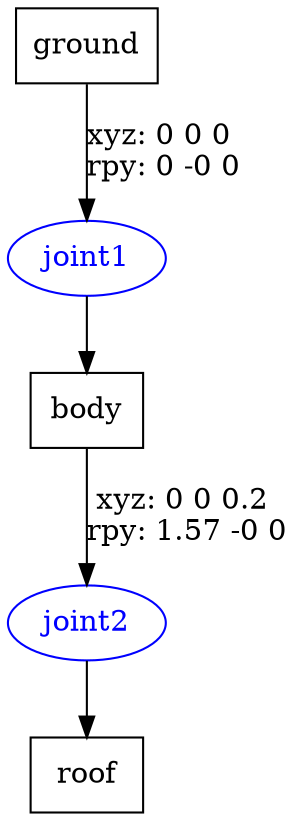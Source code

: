 digraph G {
node [shape=box];
"ground" [label="ground"];
"body" [label="body"];
"roof" [label="roof"];
node [shape=ellipse, color=blue, fontcolor=blue];
"ground" -> "joint1" [label="xyz: 0 0 0 \nrpy: 0 -0 0"]
"joint1" -> "body"
"body" -> "joint2" [label="xyz: 0 0 0.2 \nrpy: 1.57 -0 0"]
"joint2" -> "roof"
}
